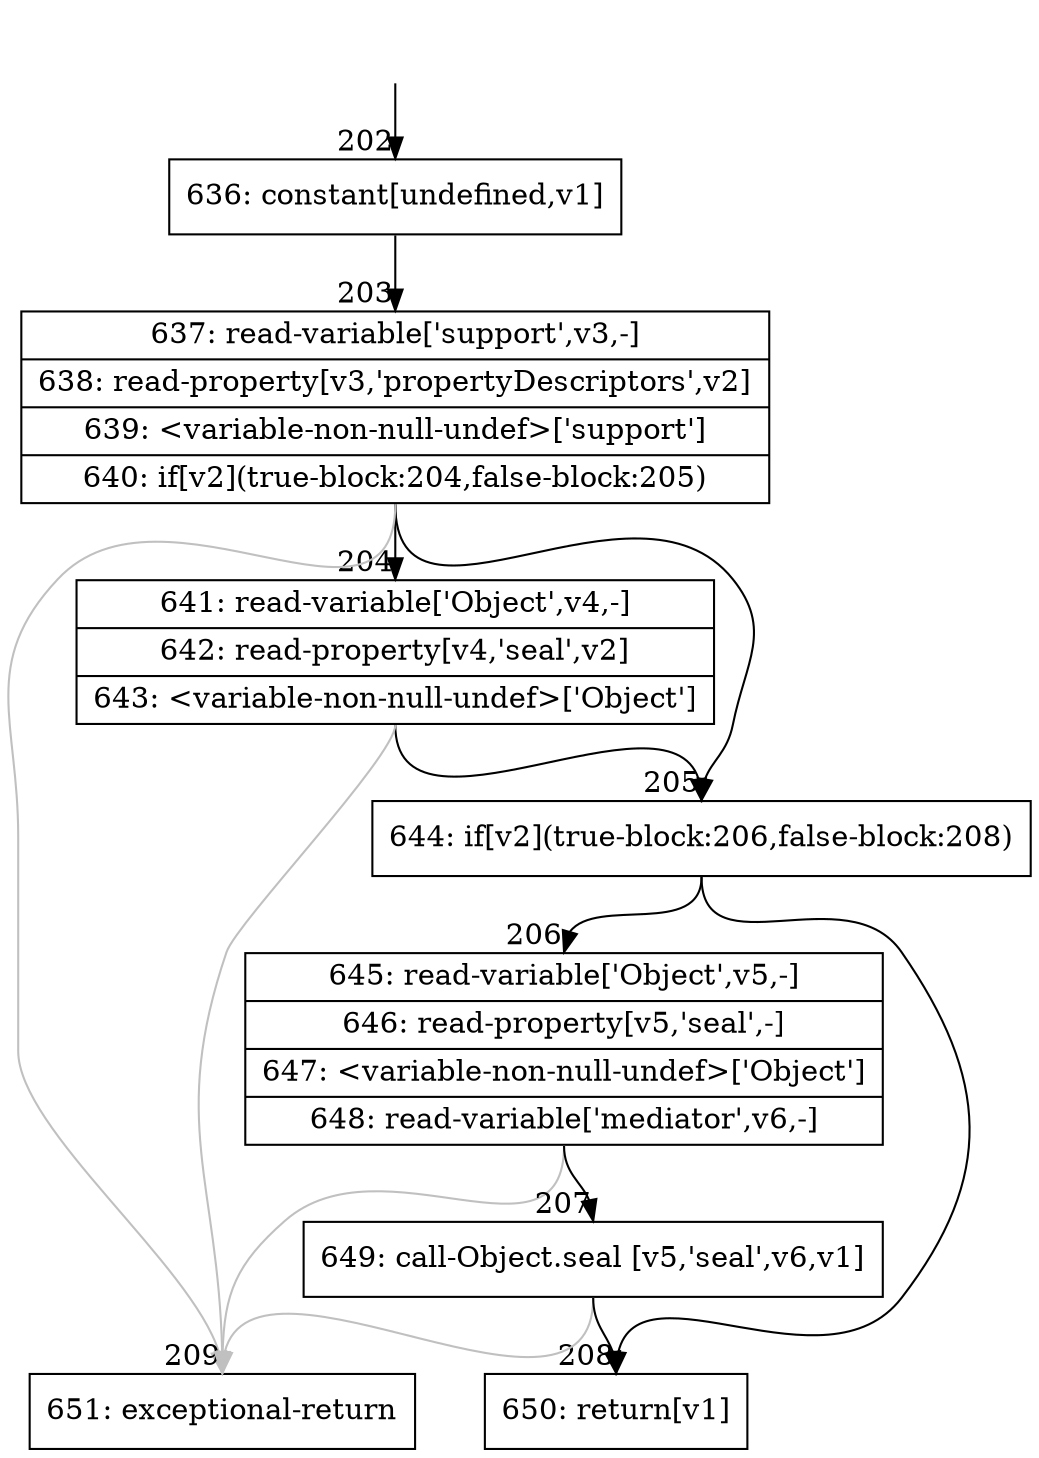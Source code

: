 digraph {
rankdir="TD"
BB_entry23[shape=none,label=""];
BB_entry23 -> BB202 [tailport=s, headport=n, headlabel="    202"]
BB202 [shape=record label="{636: constant[undefined,v1]}" ] 
BB202 -> BB203 [tailport=s, headport=n, headlabel="      203"]
BB203 [shape=record label="{637: read-variable['support',v3,-]|638: read-property[v3,'propertyDescriptors',v2]|639: \<variable-non-null-undef\>['support']|640: if[v2](true-block:204,false-block:205)}" ] 
BB203 -> BB205 [tailport=s, headport=n, headlabel="      205"]
BB203 -> BB204 [tailport=s, headport=n, headlabel="      204"]
BB203 -> BB209 [tailport=s, headport=n, color=gray, headlabel="      209"]
BB204 [shape=record label="{641: read-variable['Object',v4,-]|642: read-property[v4,'seal',v2]|643: \<variable-non-null-undef\>['Object']}" ] 
BB204 -> BB205 [tailport=s, headport=n]
BB204 -> BB209 [tailport=s, headport=n, color=gray]
BB205 [shape=record label="{644: if[v2](true-block:206,false-block:208)}" ] 
BB205 -> BB206 [tailport=s, headport=n, headlabel="      206"]
BB205 -> BB208 [tailport=s, headport=n, headlabel="      208"]
BB206 [shape=record label="{645: read-variable['Object',v5,-]|646: read-property[v5,'seal',-]|647: \<variable-non-null-undef\>['Object']|648: read-variable['mediator',v6,-]}" ] 
BB206 -> BB207 [tailport=s, headport=n, headlabel="      207"]
BB206 -> BB209 [tailport=s, headport=n, color=gray]
BB207 [shape=record label="{649: call-Object.seal [v5,'seal',v6,v1]}" ] 
BB207 -> BB208 [tailport=s, headport=n]
BB207 -> BB209 [tailport=s, headport=n, color=gray]
BB208 [shape=record label="{650: return[v1]}" ] 
BB209 [shape=record label="{651: exceptional-return}" ] 
//#$~ 231
}
